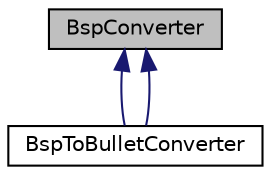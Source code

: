 digraph "BspConverter"
{
  edge [fontname="Helvetica",fontsize="10",labelfontname="Helvetica",labelfontsize="10"];
  node [fontname="Helvetica",fontsize="10",shape=record];
  Node1 [label="BspConverter",height=0.2,width=0.4,color="black", fillcolor="grey75", style="filled", fontcolor="black"];
  Node1 -> Node2 [dir="back",color="midnightblue",fontsize="10",style="solid",fontname="Helvetica"];
  Node2 [label="BspToBulletConverter",height=0.2,width=0.4,color="black", fillcolor="white", style="filled",URL="$class_bsp_to_bullet_converter.html",tooltip="BspToBulletConverter extends the BspConverter to convert to Bullet datastructures. "];
  Node1 -> Node2 [dir="back",color="midnightblue",fontsize="10",style="solid",fontname="Helvetica"];
}
